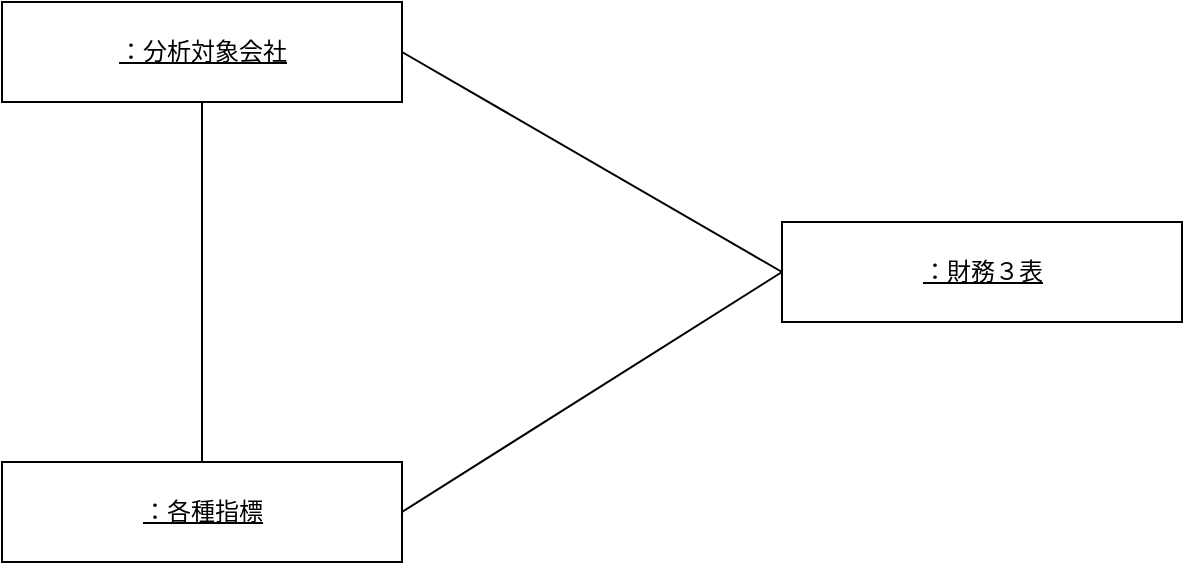 <mxfile version="13.6.5">
    <diagram id="IEafOQvuGnfAoQOvBPOS" name="ページ1">
        <mxGraphModel dx="1444" dy="790" grid="1" gridSize="10" guides="1" tooltips="1" connect="1" arrows="1" fold="1" page="1" pageScale="1" pageWidth="827" pageHeight="1169" math="0" shadow="0">
            <root>
                <mxCell id="0"/>
                <mxCell id="1" parent="0"/>
                <mxCell id="2" value="：財務３表" style="html=1;fontStyle=4" vertex="1" parent="1">
                    <mxGeometry x="510" y="300" width="200" height="50" as="geometry"/>
                </mxCell>
                <mxCell id="9" value="：分析対象会社" style="html=1;fontStyle=4" vertex="1" parent="1">
                    <mxGeometry x="120" y="190" width="200" height="50" as="geometry"/>
                </mxCell>
                <mxCell id="12" value="" style="endArrow=none;html=1;entryX=0;entryY=0.5;entryDx=0;entryDy=0;exitX=1;exitY=0.5;exitDx=0;exitDy=0;" edge="1" parent="1" source="9" target="2">
                    <mxGeometry width="50" height="50" relative="1" as="geometry">
                        <mxPoint x="390" y="430" as="sourcePoint"/>
                        <mxPoint x="440" y="380" as="targetPoint"/>
                    </mxGeometry>
                </mxCell>
                <mxCell id="13" value="" style="endArrow=none;html=1;entryX=0;entryY=0.5;entryDx=0;entryDy=0;exitX=1;exitY=0.5;exitDx=0;exitDy=0;" edge="1" parent="1" source="15" target="2">
                    <mxGeometry width="50" height="50" relative="1" as="geometry">
                        <mxPoint x="330" y="225" as="sourcePoint"/>
                        <mxPoint x="490" y="295" as="targetPoint"/>
                    </mxGeometry>
                </mxCell>
                <mxCell id="15" value="：各種指標" style="html=1;fontStyle=4" vertex="1" parent="1">
                    <mxGeometry x="120" y="420" width="200" height="50" as="geometry"/>
                </mxCell>
                <mxCell id="16" value="" style="endArrow=none;html=1;entryX=0.5;entryY=0;entryDx=0;entryDy=0;" edge="1" parent="1" source="9" target="15">
                    <mxGeometry width="50" height="50" relative="1" as="geometry">
                        <mxPoint x="330" y="225" as="sourcePoint"/>
                        <mxPoint x="500" y="305" as="targetPoint"/>
                    </mxGeometry>
                </mxCell>
            </root>
        </mxGraphModel>
    </diagram>
</mxfile>